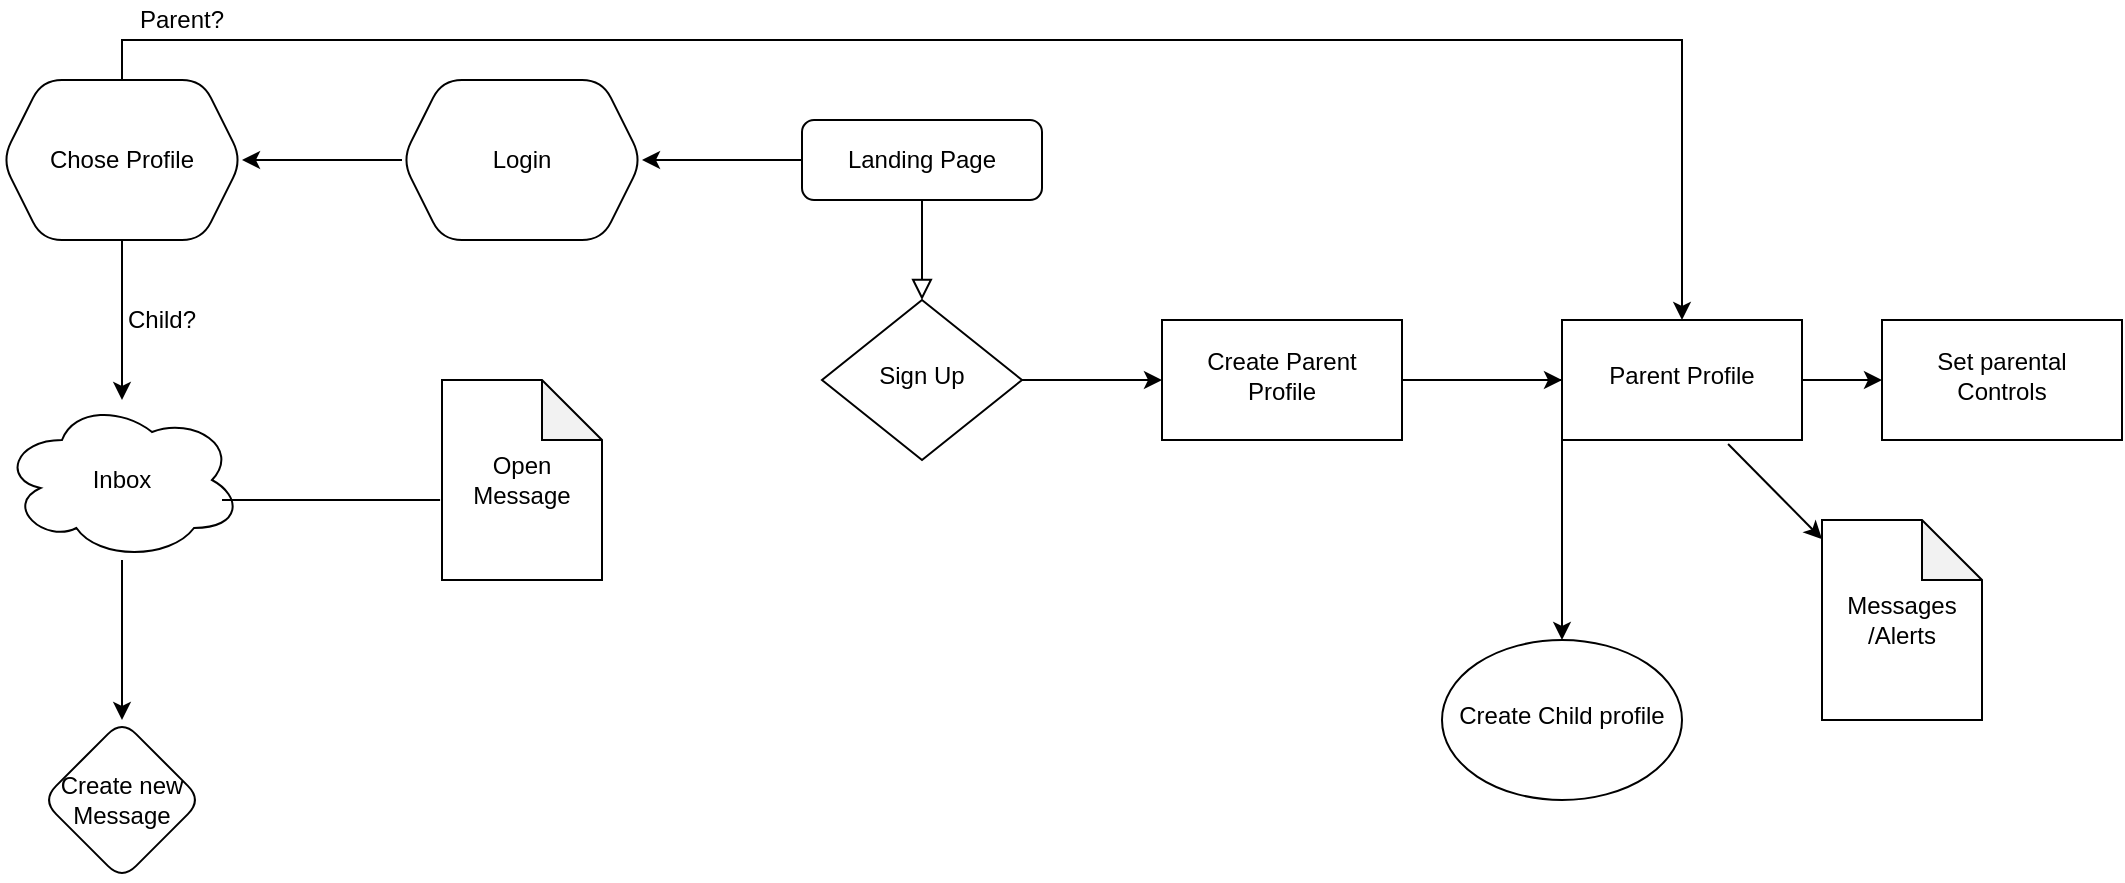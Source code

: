 <mxfile version="14.3.1" type="github">
  <diagram id="C5RBs43oDa-KdzZeNtuy" name="MVP Flow chart">
    <mxGraphModel dx="1773" dy="560" grid="1" gridSize="10" guides="1" tooltips="1" connect="1" arrows="1" fold="1" page="1" pageScale="1" pageWidth="827" pageHeight="1169" math="0" shadow="0">
      <root>
        <mxCell id="WIyWlLk6GJQsqaUBKTNV-0" />
        <mxCell id="WIyWlLk6GJQsqaUBKTNV-1" parent="WIyWlLk6GJQsqaUBKTNV-0" />
        <mxCell id="WIyWlLk6GJQsqaUBKTNV-2" value="" style="rounded=0;html=1;jettySize=auto;orthogonalLoop=1;fontSize=11;endArrow=block;endFill=0;endSize=8;strokeWidth=1;shadow=0;labelBackgroundColor=none;edgeStyle=orthogonalEdgeStyle;" parent="WIyWlLk6GJQsqaUBKTNV-1" source="WIyWlLk6GJQsqaUBKTNV-3" target="WIyWlLk6GJQsqaUBKTNV-6" edge="1">
          <mxGeometry relative="1" as="geometry" />
        </mxCell>
        <mxCell id="m7V7Sn8osEWsgWAGHdAP-11" value="" style="edgeStyle=orthogonalEdgeStyle;rounded=0;orthogonalLoop=1;jettySize=auto;html=1;" parent="WIyWlLk6GJQsqaUBKTNV-1" source="WIyWlLk6GJQsqaUBKTNV-3" target="m7V7Sn8osEWsgWAGHdAP-10" edge="1">
          <mxGeometry relative="1" as="geometry" />
        </mxCell>
        <mxCell id="WIyWlLk6GJQsqaUBKTNV-3" value="Landing Page" style="rounded=1;whiteSpace=wrap;html=1;fontSize=12;glass=0;strokeWidth=1;shadow=0;" parent="WIyWlLk6GJQsqaUBKTNV-1" vertex="1">
          <mxGeometry x="160" y="80" width="120" height="40" as="geometry" />
        </mxCell>
        <mxCell id="m7V7Sn8osEWsgWAGHdAP-5" value="" style="edgeStyle=orthogonalEdgeStyle;rounded=0;orthogonalLoop=1;jettySize=auto;html=1;" parent="WIyWlLk6GJQsqaUBKTNV-1" source="WIyWlLk6GJQsqaUBKTNV-6" target="m7V7Sn8osEWsgWAGHdAP-4" edge="1">
          <mxGeometry relative="1" as="geometry" />
        </mxCell>
        <mxCell id="WIyWlLk6GJQsqaUBKTNV-6" value="Sign Up" style="rhombus;whiteSpace=wrap;html=1;shadow=0;fontFamily=Helvetica;fontSize=12;align=center;strokeWidth=1;spacing=6;spacingTop=-4;" parent="WIyWlLk6GJQsqaUBKTNV-1" vertex="1">
          <mxGeometry x="170" y="170" width="100" height="80" as="geometry" />
        </mxCell>
        <mxCell id="m7V7Sn8osEWsgWAGHdAP-7" value="" style="edgeStyle=orthogonalEdgeStyle;rounded=0;orthogonalLoop=1;jettySize=auto;html=1;" parent="WIyWlLk6GJQsqaUBKTNV-1" source="m7V7Sn8osEWsgWAGHdAP-4" target="m7V7Sn8osEWsgWAGHdAP-6" edge="1">
          <mxGeometry relative="1" as="geometry" />
        </mxCell>
        <mxCell id="m7V7Sn8osEWsgWAGHdAP-21" value="" style="edgeStyle=orthogonalEdgeStyle;rounded=0;orthogonalLoop=1;jettySize=auto;html=1;" parent="WIyWlLk6GJQsqaUBKTNV-1" source="m7V7Sn8osEWsgWAGHdAP-4" target="m7V7Sn8osEWsgWAGHdAP-20" edge="1">
          <mxGeometry relative="1" as="geometry" />
        </mxCell>
        <mxCell id="m7V7Sn8osEWsgWAGHdAP-4" value="Create Parent Profile" style="whiteSpace=wrap;html=1;shadow=0;strokeWidth=1;spacing=6;spacingTop=-4;" parent="WIyWlLk6GJQsqaUBKTNV-1" vertex="1">
          <mxGeometry x="340" y="180" width="120" height="60" as="geometry" />
        </mxCell>
        <mxCell id="bpLDAsdAK411dj6YcbkQ-1" value="" style="edgeStyle=orthogonalEdgeStyle;rounded=0;orthogonalLoop=1;jettySize=auto;html=1;" parent="WIyWlLk6GJQsqaUBKTNV-1" source="m7V7Sn8osEWsgWAGHdAP-6" target="bpLDAsdAK411dj6YcbkQ-0" edge="1">
          <mxGeometry relative="1" as="geometry" />
        </mxCell>
        <mxCell id="m7V7Sn8osEWsgWAGHdAP-6" value="Parent Profile" style="whiteSpace=wrap;html=1;shadow=0;strokeWidth=1;spacing=6;spacingTop=-4;" parent="WIyWlLk6GJQsqaUBKTNV-1" vertex="1">
          <mxGeometry x="540" y="180" width="120" height="60" as="geometry" />
        </mxCell>
        <mxCell id="m7V7Sn8osEWsgWAGHdAP-13" value="" style="edgeStyle=orthogonalEdgeStyle;rounded=0;orthogonalLoop=1;jettySize=auto;html=1;" parent="WIyWlLk6GJQsqaUBKTNV-1" source="m7V7Sn8osEWsgWAGHdAP-10" target="m7V7Sn8osEWsgWAGHdAP-12" edge="1">
          <mxGeometry relative="1" as="geometry" />
        </mxCell>
        <mxCell id="m7V7Sn8osEWsgWAGHdAP-10" value="Login" style="shape=hexagon;perimeter=hexagonPerimeter2;whiteSpace=wrap;html=1;fixedSize=1;rounded=1;shadow=0;strokeWidth=1;glass=0;" parent="WIyWlLk6GJQsqaUBKTNV-1" vertex="1">
          <mxGeometry x="-40" y="60" width="120" height="80" as="geometry" />
        </mxCell>
        <mxCell id="m7V7Sn8osEWsgWAGHdAP-15" value="" style="edgeStyle=orthogonalEdgeStyle;rounded=0;orthogonalLoop=1;jettySize=auto;html=1;" parent="WIyWlLk6GJQsqaUBKTNV-1" source="m7V7Sn8osEWsgWAGHdAP-12" target="m7V7Sn8osEWsgWAGHdAP-14" edge="1">
          <mxGeometry relative="1" as="geometry" />
        </mxCell>
        <mxCell id="kK63E5BtAxR1k83QR-6p-11" style="edgeStyle=orthogonalEdgeStyle;rounded=0;orthogonalLoop=1;jettySize=auto;html=1;exitX=0.5;exitY=0;exitDx=0;exitDy=0;entryX=0.5;entryY=0;entryDx=0;entryDy=0;" parent="WIyWlLk6GJQsqaUBKTNV-1" source="m7V7Sn8osEWsgWAGHdAP-12" target="m7V7Sn8osEWsgWAGHdAP-6" edge="1">
          <mxGeometry relative="1" as="geometry" />
        </mxCell>
        <mxCell id="m7V7Sn8osEWsgWAGHdAP-12" value="Chose Profile" style="shape=hexagon;perimeter=hexagonPerimeter2;whiteSpace=wrap;html=1;fixedSize=1;rounded=1;shadow=0;strokeWidth=1;glass=0;" parent="WIyWlLk6GJQsqaUBKTNV-1" vertex="1">
          <mxGeometry x="-240" y="60" width="120" height="80" as="geometry" />
        </mxCell>
        <mxCell id="m7V7Sn8osEWsgWAGHdAP-19" value="" style="edgeStyle=orthogonalEdgeStyle;rounded=0;orthogonalLoop=1;jettySize=auto;html=1;" parent="WIyWlLk6GJQsqaUBKTNV-1" source="m7V7Sn8osEWsgWAGHdAP-14" target="m7V7Sn8osEWsgWAGHdAP-18" edge="1">
          <mxGeometry relative="1" as="geometry" />
        </mxCell>
        <mxCell id="m7V7Sn8osEWsgWAGHdAP-14" value="Inbox" style="ellipse;shape=cloud;whiteSpace=wrap;html=1;rounded=1;shadow=0;strokeWidth=1;glass=0;" parent="WIyWlLk6GJQsqaUBKTNV-1" vertex="1">
          <mxGeometry x="-240" y="220" width="120" height="80" as="geometry" />
        </mxCell>
        <mxCell id="m7V7Sn8osEWsgWAGHdAP-16" value="Open Message" style="shape=note;whiteSpace=wrap;html=1;backgroundOutline=1;darkOpacity=0.05;rounded=1;shadow=0;strokeWidth=1;glass=0;" parent="WIyWlLk6GJQsqaUBKTNV-1" vertex="1">
          <mxGeometry x="-20" y="210" width="80" height="100" as="geometry" />
        </mxCell>
        <mxCell id="m7V7Sn8osEWsgWAGHdAP-18" value="Create new Message" style="rhombus;whiteSpace=wrap;html=1;rounded=1;shadow=0;strokeWidth=1;glass=0;" parent="WIyWlLk6GJQsqaUBKTNV-1" vertex="1">
          <mxGeometry x="-220" y="380" width="80" height="80" as="geometry" />
        </mxCell>
        <mxCell id="m7V7Sn8osEWsgWAGHdAP-20" value="Create Child profile" style="ellipse;whiteSpace=wrap;html=1;shadow=0;strokeWidth=1;spacing=6;spacingTop=-4;" parent="WIyWlLk6GJQsqaUBKTNV-1" vertex="1">
          <mxGeometry x="480" y="340" width="120" height="80" as="geometry" />
        </mxCell>
        <mxCell id="bpLDAsdAK411dj6YcbkQ-0" value="Set parental Controls" style="whiteSpace=wrap;html=1;shadow=0;strokeWidth=1;spacing=6;spacingTop=-4;" parent="WIyWlLk6GJQsqaUBKTNV-1" vertex="1">
          <mxGeometry x="700" y="180" width="120" height="60" as="geometry" />
        </mxCell>
        <mxCell id="kK63E5BtAxR1k83QR-6p-0" value="Child?" style="text;html=1;strokeColor=none;fillColor=none;align=center;verticalAlign=middle;whiteSpace=wrap;rounded=0;" parent="WIyWlLk6GJQsqaUBKTNV-1" vertex="1">
          <mxGeometry x="-180" y="170" width="40" height="20" as="geometry" />
        </mxCell>
        <mxCell id="kK63E5BtAxR1k83QR-6p-9" value="Parent?" style="text;html=1;strokeColor=none;fillColor=none;align=center;verticalAlign=middle;whiteSpace=wrap;rounded=0;" parent="WIyWlLk6GJQsqaUBKTNV-1" vertex="1">
          <mxGeometry x="-170" y="20" width="40" height="20" as="geometry" />
        </mxCell>
        <mxCell id="kK63E5BtAxR1k83QR-6p-15" value="Messages&lt;br&gt;/Alerts" style="shape=note;whiteSpace=wrap;html=1;backgroundOutline=1;darkOpacity=0.05;" parent="WIyWlLk6GJQsqaUBKTNV-1" vertex="1">
          <mxGeometry x="670" y="280" width="80" height="100" as="geometry" />
        </mxCell>
        <mxCell id="kK63E5BtAxR1k83QR-6p-17" value="" style="endArrow=classic;html=1;exitX=0.692;exitY=1.033;exitDx=0;exitDy=0;exitPerimeter=0;" parent="WIyWlLk6GJQsqaUBKTNV-1" source="m7V7Sn8osEWsgWAGHdAP-6" target="kK63E5BtAxR1k83QR-6p-15" edge="1">
          <mxGeometry width="50" height="50" relative="1" as="geometry">
            <mxPoint x="500" y="250" as="sourcePoint" />
            <mxPoint x="550" y="200" as="targetPoint" />
          </mxGeometry>
        </mxCell>
        <mxCell id="kK63E5BtAxR1k83QR-6p-18" value="" style="endArrow=none;html=1;entryX=-0.012;entryY=0.6;entryDx=0;entryDy=0;entryPerimeter=0;" parent="WIyWlLk6GJQsqaUBKTNV-1" target="m7V7Sn8osEWsgWAGHdAP-16" edge="1">
          <mxGeometry width="50" height="50" relative="1" as="geometry">
            <mxPoint x="-130" y="270" as="sourcePoint" />
            <mxPoint x="-80" y="220" as="targetPoint" />
          </mxGeometry>
        </mxCell>
      </root>
    </mxGraphModel>
  </diagram>
</mxfile>
